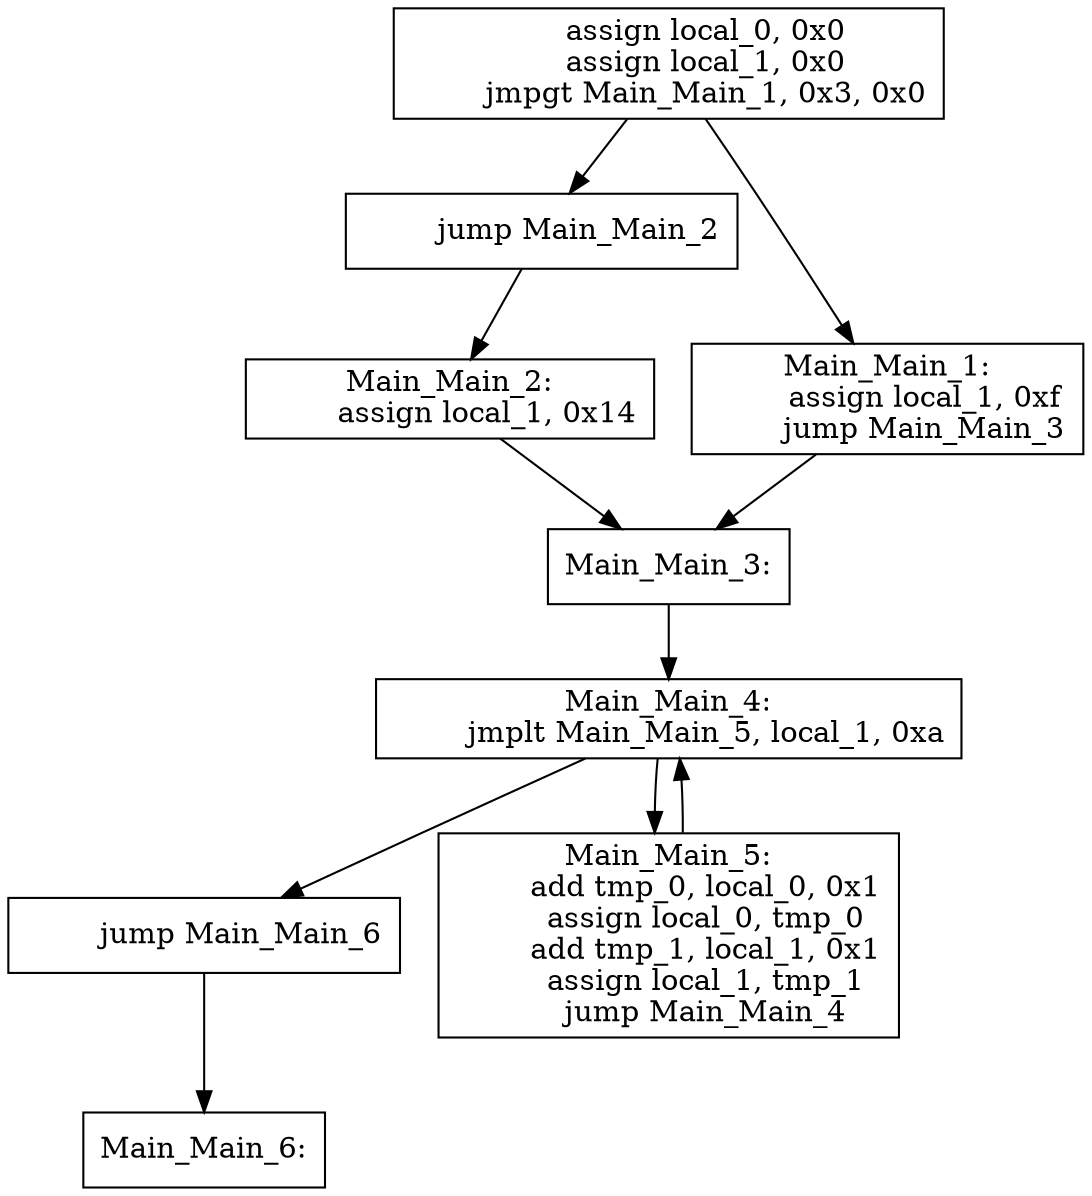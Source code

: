 digraph pgn {
rankdir=TD;
node [shape = rectangle];
B0 [label = "	assign local_0, 0x0
	assign local_1, 0x0
	jmpgt Main_Main_1, 0x3, 0x0
"]
B1 [label = "	jump Main_Main_2
"]
B2 [label = "Main_Main_1:
	assign local_1, 0xf
	jump Main_Main_3
"]
B3 [label = "Main_Main_2:
	assign local_1, 0x14
"]
B4 [label = "Main_Main_3:
"]
B5 [label = "Main_Main_4:
	jmplt Main_Main_5, local_1, 0xa
"]
B6 [label = "	jump Main_Main_6
"]
B7 [label = "Main_Main_5:
	add tmp_0, local_0, 0x1
	assign local_0, tmp_0
	add tmp_1, local_1, 0x1
	assign local_1, tmp_1
	jump Main_Main_4
"]
B8 [label = "Main_Main_6:
"]
B0 -> B1
B0 -> B2
B1 -> B3
B2 -> B4
B3 -> B4
B4 -> B5
B5 -> B6
B5 -> B7
B6 -> B8
B7 -> B5
}
